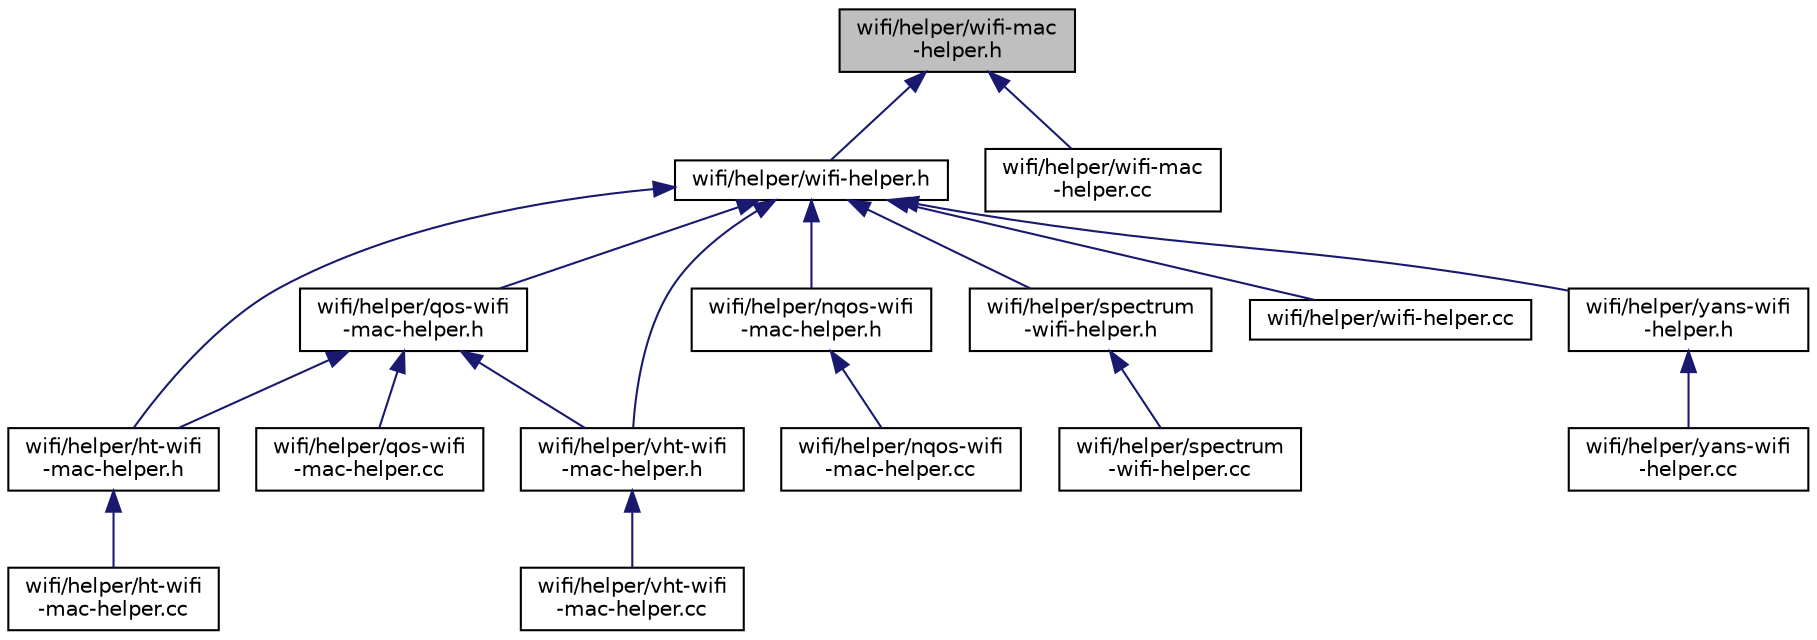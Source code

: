 digraph "wifi/helper/wifi-mac-helper.h"
{
  edge [fontname="Helvetica",fontsize="10",labelfontname="Helvetica",labelfontsize="10"];
  node [fontname="Helvetica",fontsize="10",shape=record];
  Node1 [label="wifi/helper/wifi-mac\l-helper.h",height=0.2,width=0.4,color="black", fillcolor="grey75", style="filled", fontcolor="black"];
  Node1 -> Node2 [dir="back",color="midnightblue",fontsize="10",style="solid"];
  Node2 [label="wifi/helper/wifi-helper.h",height=0.2,width=0.4,color="black", fillcolor="white", style="filled",URL="$d5/da8/wifi-helper_8h.html"];
  Node2 -> Node3 [dir="back",color="midnightblue",fontsize="10",style="solid"];
  Node3 [label="wifi/helper/ht-wifi\l-mac-helper.h",height=0.2,width=0.4,color="black", fillcolor="white", style="filled",URL="$db/dc1/ht-wifi-mac-helper_8h.html"];
  Node3 -> Node4 [dir="back",color="midnightblue",fontsize="10",style="solid"];
  Node4 [label="wifi/helper/ht-wifi\l-mac-helper.cc",height=0.2,width=0.4,color="black", fillcolor="white", style="filled",URL="$d0/d4b/ht-wifi-mac-helper_8cc.html"];
  Node2 -> Node5 [dir="back",color="midnightblue",fontsize="10",style="solid"];
  Node5 [label="wifi/helper/qos-wifi\l-mac-helper.h",height=0.2,width=0.4,color="black", fillcolor="white", style="filled",URL="$d9/df6/qos-wifi-mac-helper_8h.html"];
  Node5 -> Node3 [dir="back",color="midnightblue",fontsize="10",style="solid"];
  Node5 -> Node6 [dir="back",color="midnightblue",fontsize="10",style="solid"];
  Node6 [label="wifi/helper/qos-wifi\l-mac-helper.cc",height=0.2,width=0.4,color="black", fillcolor="white", style="filled",URL="$dd/dc2/qos-wifi-mac-helper_8cc.html"];
  Node5 -> Node7 [dir="back",color="midnightblue",fontsize="10",style="solid"];
  Node7 [label="wifi/helper/vht-wifi\l-mac-helper.h",height=0.2,width=0.4,color="black", fillcolor="white", style="filled",URL="$da/d5e/vht-wifi-mac-helper_8h.html"];
  Node7 -> Node8 [dir="back",color="midnightblue",fontsize="10",style="solid"];
  Node8 [label="wifi/helper/vht-wifi\l-mac-helper.cc",height=0.2,width=0.4,color="black", fillcolor="white", style="filled",URL="$d3/d76/vht-wifi-mac-helper_8cc.html"];
  Node2 -> Node9 [dir="back",color="midnightblue",fontsize="10",style="solid"];
  Node9 [label="wifi/helper/nqos-wifi\l-mac-helper.h",height=0.2,width=0.4,color="black", fillcolor="white", style="filled",URL="$d6/dc4/nqos-wifi-mac-helper_8h.html"];
  Node9 -> Node10 [dir="back",color="midnightblue",fontsize="10",style="solid"];
  Node10 [label="wifi/helper/nqos-wifi\l-mac-helper.cc",height=0.2,width=0.4,color="black", fillcolor="white", style="filled",URL="$d9/db0/nqos-wifi-mac-helper_8cc.html"];
  Node2 -> Node11 [dir="back",color="midnightblue",fontsize="10",style="solid"];
  Node11 [label="wifi/helper/spectrum\l-wifi-helper.h",height=0.2,width=0.4,color="black", fillcolor="white", style="filled",URL="$d2/d26/spectrum-wifi-helper_8h.html"];
  Node11 -> Node12 [dir="back",color="midnightblue",fontsize="10",style="solid"];
  Node12 [label="wifi/helper/spectrum\l-wifi-helper.cc",height=0.2,width=0.4,color="black", fillcolor="white", style="filled",URL="$dd/d68/spectrum-wifi-helper_8cc.html"];
  Node2 -> Node7 [dir="back",color="midnightblue",fontsize="10",style="solid"];
  Node2 -> Node13 [dir="back",color="midnightblue",fontsize="10",style="solid"];
  Node13 [label="wifi/helper/wifi-helper.cc",height=0.2,width=0.4,color="black", fillcolor="white", style="filled",URL="$d9/d6b/wifi-helper_8cc.html"];
  Node2 -> Node14 [dir="back",color="midnightblue",fontsize="10",style="solid"];
  Node14 [label="wifi/helper/yans-wifi\l-helper.h",height=0.2,width=0.4,color="black", fillcolor="white", style="filled",URL="$d2/dd5/yans-wifi-helper_8h.html"];
  Node14 -> Node15 [dir="back",color="midnightblue",fontsize="10",style="solid"];
  Node15 [label="wifi/helper/yans-wifi\l-helper.cc",height=0.2,width=0.4,color="black", fillcolor="white", style="filled",URL="$d8/ddb/yans-wifi-helper_8cc.html"];
  Node1 -> Node16 [dir="back",color="midnightblue",fontsize="10",style="solid"];
  Node16 [label="wifi/helper/wifi-mac\l-helper.cc",height=0.2,width=0.4,color="black", fillcolor="white", style="filled",URL="$d8/da4/wifi-mac-helper_8cc.html"];
}
